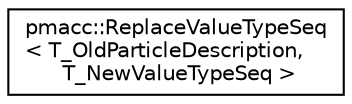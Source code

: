 digraph "Graphical Class Hierarchy"
{
 // LATEX_PDF_SIZE
  edge [fontname="Helvetica",fontsize="10",labelfontname="Helvetica",labelfontsize="10"];
  node [fontname="Helvetica",fontsize="10",shape=record];
  rankdir="LR";
  Node0 [label="pmacc::ReplaceValueTypeSeq\l\< T_OldParticleDescription,\l T_NewValueTypeSeq \>",height=0.2,width=0.4,color="black", fillcolor="white", style="filled",URL="$structpmacc_1_1_replace_value_type_seq.html",tooltip="Get ParticleDescription with a new ValueTypeSeq."];
}
